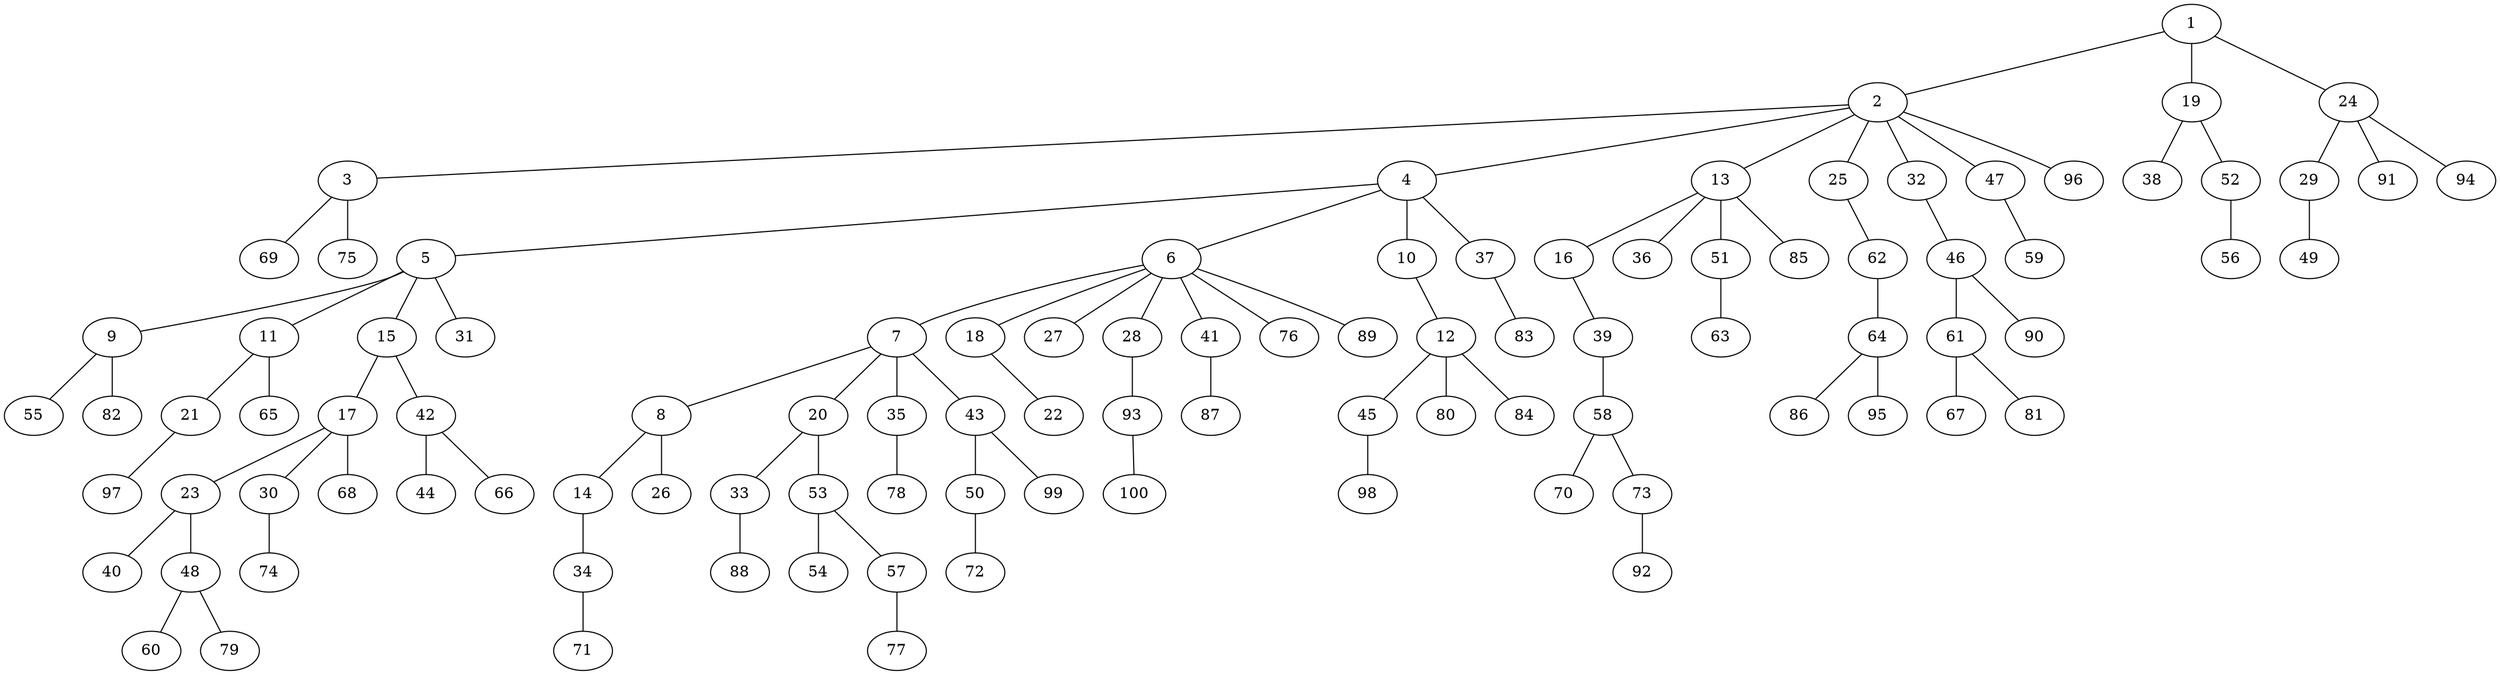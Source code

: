 graph graphname {1--2
1--19
1--24
2--3
2--4
2--13
2--25
2--32
2--47
2--96
3--69
3--75
4--5
4--6
4--10
4--37
5--9
5--11
5--15
5--31
6--7
6--18
6--27
6--28
6--41
6--76
6--89
7--8
7--20
7--35
7--43
8--14
8--26
9--55
9--82
10--12
11--21
11--65
12--45
12--80
12--84
13--16
13--36
13--51
13--85
14--34
15--17
15--42
16--39
17--23
17--30
17--68
18--22
19--38
19--52
20--33
20--53
21--97
23--40
23--48
24--29
24--91
24--94
25--62
28--93
29--49
30--74
32--46
33--88
34--71
35--78
37--83
39--58
41--87
42--44
42--66
43--50
43--99
45--98
46--61
46--90
47--59
48--60
48--79
50--72
51--63
52--56
53--54
53--57
57--77
58--70
58--73
61--67
61--81
62--64
64--86
64--95
73--92
93--100
}